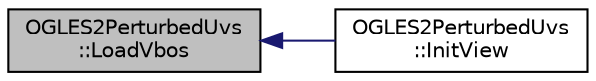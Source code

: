 digraph "OGLES2PerturbedUvs::LoadVbos"
{
  edge [fontname="Helvetica",fontsize="10",labelfontname="Helvetica",labelfontsize="10"];
  node [fontname="Helvetica",fontsize="10",shape=record];
  rankdir="LR";
  Node1 [label="OGLES2PerturbedUvs\l::LoadVbos",height=0.2,width=0.4,color="black", fillcolor="grey75", style="filled", fontcolor="black"];
  Node1 -> Node2 [dir="back",color="midnightblue",fontsize="10",style="solid",fontname="Helvetica"];
  Node2 [label="OGLES2PerturbedUvs\l::InitView",height=0.2,width=0.4,color="black", fillcolor="white", style="filled",URL="$class_o_g_l_e_s2_perturbed_uvs.html#aafd260be0ffc5e2c6b9ae9d5ca1beceb"];
}
